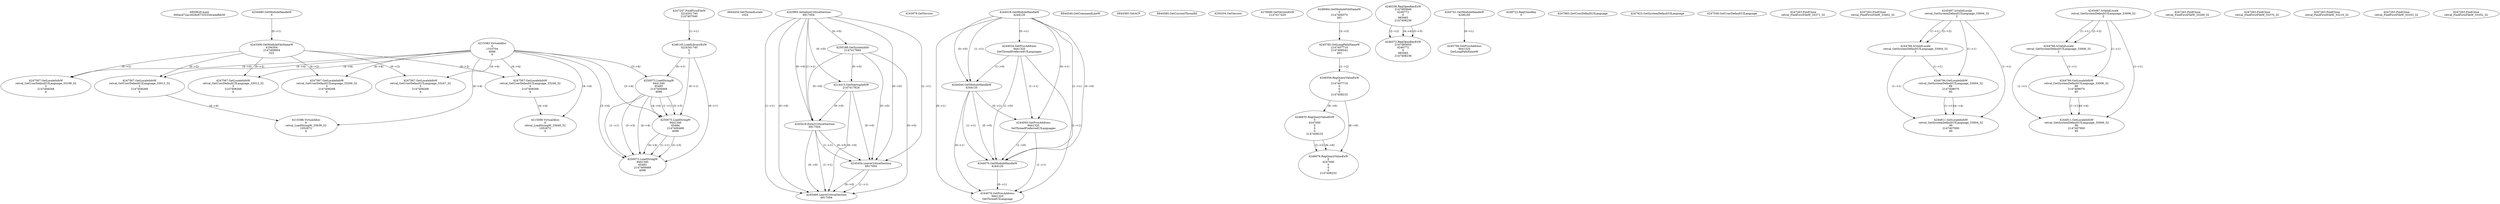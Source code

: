 // Global SCDG with merge call
digraph {
	0 [label="6850628.main
000acd72ac2628c8733533dca4afbb30"]
	1 [label="4254480.GetModuleHandleW
0"]
	2 [label="6844434.SetThreadLocale
1024"]
	3 [label="4243965.InitializeCriticalSection
6917004"]
	4 [label="4243979.GetVersion
"]
	5 [label="4244018.GetModuleHandleW
4244120"]
	6 [label="4244024.GetProcAddress
9441320
GetThreadPreferredUILanguages"]
	5 -> 6 [label="(0-->1)"]
	7 [label="4244044.GetModuleHandleW
4244120"]
	5 -> 7 [label="(1-->1)"]
	5 -> 7 [label="(0-->0)"]
	6 -> 7 [label="(1-->0)"]
	8 [label="4244050.GetProcAddress
9441320
SetThreadPreferredUILanguages"]
	5 -> 8 [label="(0-->1)"]
	6 -> 8 [label="(1-->1)"]
	7 -> 8 [label="(0-->1)"]
	9 [label="4244070.GetModuleHandleW
4244120"]
	5 -> 9 [label="(1-->1)"]
	7 -> 9 [label="(1-->1)"]
	5 -> 9 [label="(0-->0)"]
	6 -> 9 [label="(1-->0)"]
	7 -> 9 [label="(0-->0)"]
	8 -> 9 [label="(1-->0)"]
	10 [label="4244076.GetProcAddress
9441320
GetThreadUILanguage"]
	5 -> 10 [label="(0-->1)"]
	6 -> 10 [label="(1-->1)"]
	7 -> 10 [label="(0-->1)"]
	8 -> 10 [label="(1-->1)"]
	9 -> 10 [label="(0-->1)"]
	11 [label="4250188.GetSystemInfo
2147417660"]
	3 -> 11 [label="(0-->0)"]
	12 [label="6844540.GetCommandLineW
"]
	13 [label="4214413.GetStartupInfoW
2147417624"]
	3 -> 13 [label="(0-->0)"]
	11 -> 13 [label="(0-->0)"]
	14 [label="6844560.GetACP
"]
	15 [label="6844580.GetCurrentThreadId
"]
	16 [label="4250204.GetVersion
"]
	17 [label="4276690.GetVersionExW
2147417420"]
	18 [label="4243306.GetModuleFileNameW
4194304
2147408904
522"]
	1 -> 18 [label="(0-->1)"]
	19 [label="4248064.GetModuleFileNameW
0
2147408370
261"]
	20 [label="4215383.VirtualAlloc
0
1310704
4096
4"]
	21 [label="4246338.RegOpenKeyExW
2147483649
4246772
0
983065
2147408236"]
	22 [label="4245741.GetModuleHandleW
4246160"]
	23 [label="4245758.GetProcAddress
9441320
GetLongPathNameW"]
	22 -> 23 [label="(0-->1)"]
	24 [label="4245785.GetLongPathNameW
2147407710
2147406542
261"]
	19 -> 24 [label="(3-->3)"]
	25 [label="4246556.RegQueryValueExW
0
2147407710
0
0
0
2147408232"]
	24 -> 25 [label="(1-->2)"]
	26 [label="4246635.RegQueryValueExW
0
4247000
0
0
0
2147408232"]
	25 -> 26 [label="(6-->6)"]
	27 [label="4246676.RegQueryValueExW
0
4247000
0
0
0
2147408232"]
	26 -> 27 [label="(2-->2)"]
	25 -> 27 [label="(6-->6)"]
	26 -> 27 [label="(6-->6)"]
	28 [label="4246722.RegCloseKey
0"]
	29 [label="4247883.GetUserDefaultUILanguage
"]
	30 [label="4245418.EnterCriticalSection
6917004"]
	3 -> 30 [label="(1-->1)"]
	3 -> 30 [label="(0-->0)"]
	11 -> 30 [label="(0-->0)"]
	13 -> 30 [label="(0-->0)"]
	31 [label="4245454.LeaveCriticalSection
6917004"]
	3 -> 31 [label="(1-->1)"]
	30 -> 31 [label="(1-->1)"]
	3 -> 31 [label="(0-->0)"]
	11 -> 31 [label="(0-->0)"]
	13 -> 31 [label="(0-->0)"]
	30 -> 31 [label="(0-->0)"]
	32 [label="4247923.GetSystemDefaultUILanguage
"]
	33 [label="4247558.GetUserDefaultUILanguage
"]
	34 [label="4247567.GetLocaleInfoW
retval_GetUserDefaultUILanguage_33013_32
3
2147408268
4"]
	18 -> 34 [label="(0-->2)"]
	20 -> 34 [label="(4-->4)"]
	35 [label="4247247.FindFirstFileW
3224341740
2147407640"]
	36 [label="4247263.FindClose
retval_FindFirstFileW_33371_32"]
	37 [label="4248145.LoadLibraryExW
3224341740
0
2"]
	35 -> 37 [label="(1-->1)"]
	38 [label="4250073.LoadStringW
9441340
65485
2147409468
4096"]
	37 -> 38 [label="(0-->1)"]
	20 -> 38 [label="(3-->4)"]
	39 [label="4215588.VirtualAlloc
0
retval_LoadStringW_33639_32
1052672
4"]
	20 -> 39 [label="(4-->4)"]
	34 -> 39 [label="(4-->4)"]
	40 [label="4246372.RegOpenKeyExW
2147483650
4246772
0
983065
2147408236"]
	21 -> 40 [label="(2-->2)"]
	21 -> 40 [label="(4-->4)"]
	21 -> 40 [label="(5-->5)"]
	41 [label="4247567.GetLocaleInfoW
retval_GetUserDefaultUILanguage_33246_32
3
2147408268
4"]
	18 -> 41 [label="(0-->2)"]
	20 -> 41 [label="(4-->4)"]
	42 [label="4247263.FindClose
retval_FindFirstFileW_33402_32"]
	43 [label="4215588.VirtualAlloc
0
retval_LoadStringW_33640_32
1052672
4"]
	20 -> 43 [label="(4-->4)"]
	41 -> 43 [label="(4-->4)"]
	44 [label="4245469.LeaveCriticalSection
6917004"]
	3 -> 44 [label="(1-->1)"]
	30 -> 44 [label="(1-->1)"]
	31 -> 44 [label="(1-->1)"]
	3 -> 44 [label="(0-->0)"]
	11 -> 44 [label="(0-->0)"]
	13 -> 44 [label="(0-->0)"]
	30 -> 44 [label="(0-->0)"]
	31 -> 44 [label="(0-->0)"]
	45 [label="4245487.IsValidLocale
retval_GetSystemDefaultUILanguage_33004_32
2"]
	46 [label="4244766.IsValidLocale
retval_GetSystemDefaultUILanguage_33004_32
2"]
	45 -> 46 [label="(1-->1)"]
	45 -> 46 [label="(2-->2)"]
	47 [label="4244794.GetLocaleInfoW
retval_GetSystemDefaultUILanguage_33004_32
89
2147408070
85"]
	45 -> 47 [label="(1-->1)"]
	46 -> 47 [label="(1-->1)"]
	48 [label="4244811.GetLocaleInfoW
retval_GetSystemDefaultUILanguage_33004_32
90
2147407900
85"]
	45 -> 48 [label="(1-->1)"]
	46 -> 48 [label="(1-->1)"]
	47 -> 48 [label="(1-->1)"]
	47 -> 48 [label="(4-->4)"]
	49 [label="4245487.IsValidLocale
retval_GetSystemDefaultUILanguage_33006_32
2"]
	50 [label="4244766.IsValidLocale
retval_GetSystemDefaultUILanguage_33006_32
2"]
	49 -> 50 [label="(1-->1)"]
	49 -> 50 [label="(2-->2)"]
	51 [label="4244794.GetLocaleInfoW
retval_GetSystemDefaultUILanguage_33006_32
89
2147408070
85"]
	49 -> 51 [label="(1-->1)"]
	50 -> 51 [label="(1-->1)"]
	52 [label="4244811.GetLocaleInfoW
retval_GetSystemDefaultUILanguage_33006_32
90
2147407900
85"]
	49 -> 52 [label="(1-->1)"]
	50 -> 52 [label="(1-->1)"]
	51 -> 52 [label="(1-->1)"]
	51 -> 52 [label="(4-->4)"]
	53 [label="4247567.GetLocaleInfoW
retval_GetUserDefaultUILanguage_33199_32
3
2147408268
4"]
	18 -> 53 [label="(0-->2)"]
	20 -> 53 [label="(4-->4)"]
	54 [label="4247263.FindClose
retval_FindFirstFileW_33209_32"]
	55 [label="4250073.LoadStringW
9441340
65484
2147409468
4096"]
	37 -> 55 [label="(0-->1)"]
	38 -> 55 [label="(1-->1)"]
	38 -> 55 [label="(3-->3)"]
	20 -> 55 [label="(3-->4)"]
	38 -> 55 [label="(4-->4)"]
	56 [label="4247567.GetLocaleInfoW
retval_GetUserDefaultUILanguage_33012_32
3
2147408268
4"]
	18 -> 56 [label="(0-->2)"]
	20 -> 56 [label="(4-->4)"]
	57 [label="4247263.FindClose
retval_FindFirstFileW_33370_32"]
	58 [label="4247567.GetLocaleInfoW
retval_GetUserDefaultUILanguage_33200_32
3
2147408268
4"]
	18 -> 58 [label="(0-->2)"]
	20 -> 58 [label="(4-->4)"]
	59 [label="4247263.FindClose
retval_FindFirstFileW_33210_32"]
	60 [label="4247567.GetLocaleInfoW
retval_GetUserDefaultUILanguage_33247_32
3
2147408268
4"]
	18 -> 60 [label="(0-->2)"]
	20 -> 60 [label="(4-->4)"]
	61 [label="4247263.FindClose
retval_FindFirstFileW_33333_32"]
	62 [label="4247263.FindClose
retval_FindFirstFileW_33352_32"]
	63 [label="4250073.LoadStringW
9441340
65483
2147409468
4096"]
	37 -> 63 [label="(0-->1)"]
	38 -> 63 [label="(1-->1)"]
	55 -> 63 [label="(1-->1)"]
	38 -> 63 [label="(3-->3)"]
	55 -> 63 [label="(3-->3)"]
	20 -> 63 [label="(3-->4)"]
	38 -> 63 [label="(4-->4)"]
	55 -> 63 [label="(4-->4)"]
}
